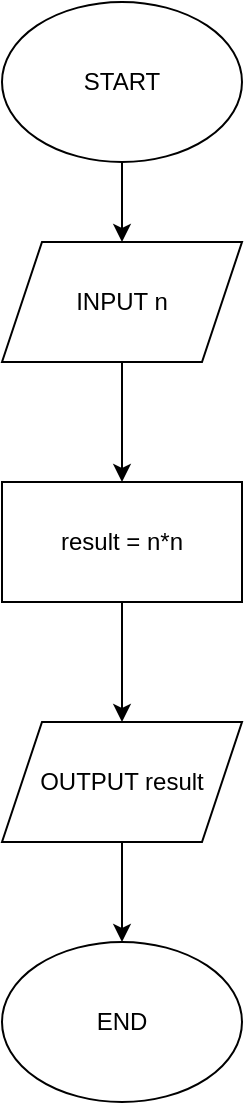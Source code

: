 <mxfile version="20.8.2" type="device" pages="3"><diagram id="LLRVUr89nEQkEUSHsSI0" name="Page-1"><mxGraphModel dx="1434" dy="731" grid="1" gridSize="10" guides="1" tooltips="1" connect="1" arrows="1" fold="1" page="1" pageScale="1" pageWidth="850" pageHeight="1100" math="0" shadow="0"><root><mxCell id="0"/><mxCell id="1" parent="0"/><mxCell id="nWW325bOnjOpnBdsHHOd-1" value="START" style="ellipse;whiteSpace=wrap;html=1;" vertex="1" parent="1"><mxGeometry x="350" y="60" width="120" height="80" as="geometry"/></mxCell><mxCell id="nWW325bOnjOpnBdsHHOd-2" value="INPUT n" style="shape=parallelogram;perimeter=parallelogramPerimeter;whiteSpace=wrap;html=1;fixedSize=1;" vertex="1" parent="1"><mxGeometry x="350" y="180" width="120" height="60" as="geometry"/></mxCell><mxCell id="nWW325bOnjOpnBdsHHOd-3" value="result = n*n" style="rounded=0;whiteSpace=wrap;html=1;" vertex="1" parent="1"><mxGeometry x="350" y="300" width="120" height="60" as="geometry"/></mxCell><mxCell id="nWW325bOnjOpnBdsHHOd-4" value="OUTPUT result" style="shape=parallelogram;perimeter=parallelogramPerimeter;whiteSpace=wrap;html=1;fixedSize=1;" vertex="1" parent="1"><mxGeometry x="350" y="420" width="120" height="60" as="geometry"/></mxCell><mxCell id="nWW325bOnjOpnBdsHHOd-5" value="END" style="ellipse;whiteSpace=wrap;html=1;" vertex="1" parent="1"><mxGeometry x="350" y="530" width="120" height="80" as="geometry"/></mxCell><mxCell id="nWW325bOnjOpnBdsHHOd-6" value="" style="endArrow=classic;html=1;rounded=0;exitX=0.5;exitY=1;exitDx=0;exitDy=0;entryX=0.5;entryY=0;entryDx=0;entryDy=0;" edge="1" parent="1" source="nWW325bOnjOpnBdsHHOd-1" target="nWW325bOnjOpnBdsHHOd-2"><mxGeometry width="50" height="50" relative="1" as="geometry"><mxPoint x="400" y="400" as="sourcePoint"/><mxPoint x="450" y="350" as="targetPoint"/></mxGeometry></mxCell><mxCell id="nWW325bOnjOpnBdsHHOd-8" value="" style="endArrow=classic;html=1;rounded=0;exitX=0.5;exitY=1;exitDx=0;exitDy=0;entryX=0.5;entryY=0;entryDx=0;entryDy=0;" edge="1" parent="1" source="nWW325bOnjOpnBdsHHOd-2" target="nWW325bOnjOpnBdsHHOd-3"><mxGeometry width="50" height="50" relative="1" as="geometry"><mxPoint x="400" y="400" as="sourcePoint"/><mxPoint x="450" y="350" as="targetPoint"/></mxGeometry></mxCell><mxCell id="nWW325bOnjOpnBdsHHOd-9" value="" style="endArrow=classic;html=1;rounded=0;exitX=0.5;exitY=1;exitDx=0;exitDy=0;entryX=0.5;entryY=0;entryDx=0;entryDy=0;" edge="1" parent="1" source="nWW325bOnjOpnBdsHHOd-3" target="nWW325bOnjOpnBdsHHOd-4"><mxGeometry width="50" height="50" relative="1" as="geometry"><mxPoint x="400" y="400" as="sourcePoint"/><mxPoint x="450" y="350" as="targetPoint"/></mxGeometry></mxCell><mxCell id="nWW325bOnjOpnBdsHHOd-10" value="" style="endArrow=classic;html=1;rounded=0;exitX=0.5;exitY=1;exitDx=0;exitDy=0;entryX=0.5;entryY=0;entryDx=0;entryDy=0;" edge="1" parent="1" source="nWW325bOnjOpnBdsHHOd-4" target="nWW325bOnjOpnBdsHHOd-5"><mxGeometry width="50" height="50" relative="1" as="geometry"><mxPoint x="400" y="400" as="sourcePoint"/><mxPoint x="450" y="350" as="targetPoint"/></mxGeometry></mxCell></root></mxGraphModel></diagram><diagram id="2huKV1PjDq4xCHJjOKiE" name="Page-2"><mxGraphModel dx="1434" dy="731" grid="1" gridSize="10" guides="1" tooltips="1" connect="1" arrows="1" fold="1" page="1" pageScale="1" pageWidth="850" pageHeight="1100" math="0" shadow="0"><root><mxCell id="0"/><mxCell id="1" parent="0"/><mxCell id="bygM7CYmZrGxmj-vDt07-1" value="START" style="ellipse;whiteSpace=wrap;html=1;" vertex="1" parent="1"><mxGeometry x="360" y="139" width="120" height="82" as="geometry"/></mxCell><mxCell id="fZfOwq0K9LmquVBmijtz-1" value="INPUT:&lt;br&gt;Hình chữ nhật: chiều dài a, chiều rộng b" style="shape=parallelogram;perimeter=parallelogramPerimeter;whiteSpace=wrap;html=1;fixedSize=1;" vertex="1" parent="1"><mxGeometry x="290" y="251" width="260" height="60" as="geometry"/></mxCell><mxCell id="GtlHOVGs802ODpq-VsVq-1" value="Result:&lt;br&gt;1. Chu vi hình chữ nhật: C = 2*(a+b)&lt;br&gt;2. Diện tích hình chữ nhật: S = a*b" style="rounded=0;whiteSpace=wrap;html=1;" vertex="1" parent="1"><mxGeometry x="290" y="351" width="260" height="60" as="geometry"/></mxCell><mxCell id="1F7FrFtQSEDQ3LeKCW63-1" value="" style="endArrow=classic;html=1;rounded=0;exitX=0.5;exitY=1;exitDx=0;exitDy=0;entryX=0.5;entryY=0;entryDx=0;entryDy=0;" edge="1" parent="1" source="bygM7CYmZrGxmj-vDt07-1" target="fZfOwq0K9LmquVBmijtz-1"><mxGeometry width="50" height="50" relative="1" as="geometry"><mxPoint x="400" y="371" as="sourcePoint"/><mxPoint x="500" y="341" as="targetPoint"/></mxGeometry></mxCell><mxCell id="1F7FrFtQSEDQ3LeKCW63-2" value="" style="endArrow=classic;html=1;rounded=0;exitX=0.5;exitY=1;exitDx=0;exitDy=0;entryX=0.5;entryY=0;entryDx=0;entryDy=0;" edge="1" parent="1" source="fZfOwq0K9LmquVBmijtz-1" target="GtlHOVGs802ODpq-VsVq-1"><mxGeometry width="50" height="50" relative="1" as="geometry"><mxPoint x="400" y="371" as="sourcePoint"/><mxPoint x="450" y="521" as="targetPoint"/></mxGeometry></mxCell><mxCell id="GaQPRZx0Vo9np0_OWRx5-1" value="OUTPUT:&lt;br&gt;1. C = 2*(a+b)&lt;br&gt;2. S = a*b" style="shape=parallelogram;perimeter=parallelogramPerimeter;whiteSpace=wrap;html=1;fixedSize=1;" vertex="1" parent="1"><mxGeometry x="290" y="441" width="260" height="60" as="geometry"/></mxCell><mxCell id="GaQPRZx0Vo9np0_OWRx5-2" value="" style="endArrow=classic;html=1;rounded=0;exitX=0.5;exitY=1;exitDx=0;exitDy=0;" edge="1" parent="1" source="GtlHOVGs802ODpq-VsVq-1" target="GaQPRZx0Vo9np0_OWRx5-1"><mxGeometry width="50" height="50" relative="1" as="geometry"><mxPoint x="400" y="351" as="sourcePoint"/><mxPoint x="450" y="301" as="targetPoint"/></mxGeometry></mxCell><mxCell id="GaQPRZx0Vo9np0_OWRx5-3" value="END" style="ellipse;whiteSpace=wrap;html=1;" vertex="1" parent="1"><mxGeometry x="350" y="551" width="140" height="80" as="geometry"/></mxCell><mxCell id="GaQPRZx0Vo9np0_OWRx5-4" value="" style="endArrow=classic;html=1;rounded=0;exitX=0.5;exitY=1;exitDx=0;exitDy=0;entryX=0.5;entryY=0;entryDx=0;entryDy=0;" edge="1" parent="1" source="GaQPRZx0Vo9np0_OWRx5-1" target="GaQPRZx0Vo9np0_OWRx5-3"><mxGeometry width="50" height="50" relative="1" as="geometry"><mxPoint x="400" y="451" as="sourcePoint"/><mxPoint x="450" y="401" as="targetPoint"/></mxGeometry></mxCell></root></mxGraphModel></diagram><diagram id="dkfnZhjDtdCQsIPr4_fN" name="Page-3"><mxGraphModel dx="989" dy="504" grid="1" gridSize="10" guides="1" tooltips="1" connect="1" arrows="1" fold="1" page="1" pageScale="1" pageWidth="850" pageHeight="1100" math="0" shadow="0"><root><mxCell id="0"/><mxCell id="1" parent="0"/><mxCell id="co2YnP45HHYBCgbIwZ8r-2" value="Nhập vào số điểm cuối kỳ của một học sinh. Nếu số điểm &gt;= 8.5 thì in ra &quot;Bạn được tuyển thẳng&quot;, ngược lại thì in ra &quot;Bạn chưa đủ điểm&quot;" style="text;whiteSpace=wrap;html=1;" vertex="1" parent="1"><mxGeometry x="40" y="20" width="780" height="50" as="geometry"/></mxCell><mxCell id="co2YnP45HHYBCgbIwZ8r-3" value="START" style="ellipse;whiteSpace=wrap;html=1;" vertex="1" parent="1"><mxGeometry x="360" y="79" width="120" height="80" as="geometry"/></mxCell><mxCell id="co2YnP45HHYBCgbIwZ8r-4" value="INPUT:&lt;br&gt;Điểm cuối kỳ của học sinh: a" style="shape=parallelogram;perimeter=parallelogramPerimeter;whiteSpace=wrap;html=1;fixedSize=1;" vertex="1" parent="1"><mxGeometry x="275" y="200" width="290" height="60" as="geometry"/></mxCell><mxCell id="nuS6rerpZASZXWp4V_SH-1" value="Result:&lt;br&gt;if a&amp;gt;= 8.5, then &quot;Bạn được tuyển thẳng&quot;, else &quot;Bạn chưa đủ điểm&quot;" style="rounded=0;whiteSpace=wrap;html=1;" vertex="1" parent="1"><mxGeometry x="322.5" y="300" width="195" height="60" as="geometry"/></mxCell><mxCell id="ZWRTG9QrOOQ7kZbI5OhD-1" value="OUTPUT:&lt;br&gt;1. a&amp;gt;= 8.5, &quot;BẠN ĐƯỢC TUYỂN THẲNG&quot;&quot;&lt;br&gt;2. a&amp;lt;8.5, &quot;BẠN CHƯA ĐỦ ĐIỂM&quot;" style="shape=parallelogram;perimeter=parallelogramPerimeter;whiteSpace=wrap;html=1;fixedSize=1;" vertex="1" parent="1"><mxGeometry x="277" y="410" width="285" height="60" as="geometry"/></mxCell><mxCell id="ZWRTG9QrOOQ7kZbI5OhD-2" value="END" style="ellipse;whiteSpace=wrap;html=1;" vertex="1" parent="1"><mxGeometry x="360" y="520" width="120" height="80" as="geometry"/></mxCell><mxCell id="ZWRTG9QrOOQ7kZbI5OhD-3" value="" style="endArrow=classic;html=1;rounded=0;exitX=0.5;exitY=1;exitDx=0;exitDy=0;entryX=0.5;entryY=0;entryDx=0;entryDy=0;" edge="1" parent="1" source="co2YnP45HHYBCgbIwZ8r-3" target="co2YnP45HHYBCgbIwZ8r-4"><mxGeometry width="50" height="50" relative="1" as="geometry"><mxPoint x="400" y="420" as="sourcePoint"/><mxPoint x="450" y="370" as="targetPoint"/></mxGeometry></mxCell><mxCell id="ZWRTG9QrOOQ7kZbI5OhD-4" value="" style="endArrow=classic;html=1;rounded=0;exitX=0.5;exitY=1;exitDx=0;exitDy=0;entryX=0.5;entryY=0;entryDx=0;entryDy=0;" edge="1" parent="1" source="co2YnP45HHYBCgbIwZ8r-4" target="nuS6rerpZASZXWp4V_SH-1"><mxGeometry width="50" height="50" relative="1" as="geometry"><mxPoint x="400" y="420" as="sourcePoint"/><mxPoint x="450" y="370" as="targetPoint"/></mxGeometry></mxCell><mxCell id="ZWRTG9QrOOQ7kZbI5OhD-5" value="" style="endArrow=classic;html=1;rounded=0;exitX=0.5;exitY=1;exitDx=0;exitDy=0;entryX=0.5;entryY=0;entryDx=0;entryDy=0;" edge="1" parent="1" source="nuS6rerpZASZXWp4V_SH-1" target="ZWRTG9QrOOQ7kZbI5OhD-1"><mxGeometry width="50" height="50" relative="1" as="geometry"><mxPoint x="400" y="420" as="sourcePoint"/><mxPoint x="450" y="370" as="targetPoint"/></mxGeometry></mxCell><mxCell id="ZWRTG9QrOOQ7kZbI5OhD-7" value="" style="endArrow=classic;html=1;rounded=0;exitX=0.5;exitY=1;exitDx=0;exitDy=0;entryX=0.5;entryY=0;entryDx=0;entryDy=0;" edge="1" parent="1" source="ZWRTG9QrOOQ7kZbI5OhD-1" target="ZWRTG9QrOOQ7kZbI5OhD-2"><mxGeometry width="50" height="50" relative="1" as="geometry"><mxPoint x="520" y="420" as="sourcePoint"/><mxPoint x="570" y="370" as="targetPoint"/></mxGeometry></mxCell></root></mxGraphModel></diagram></mxfile>